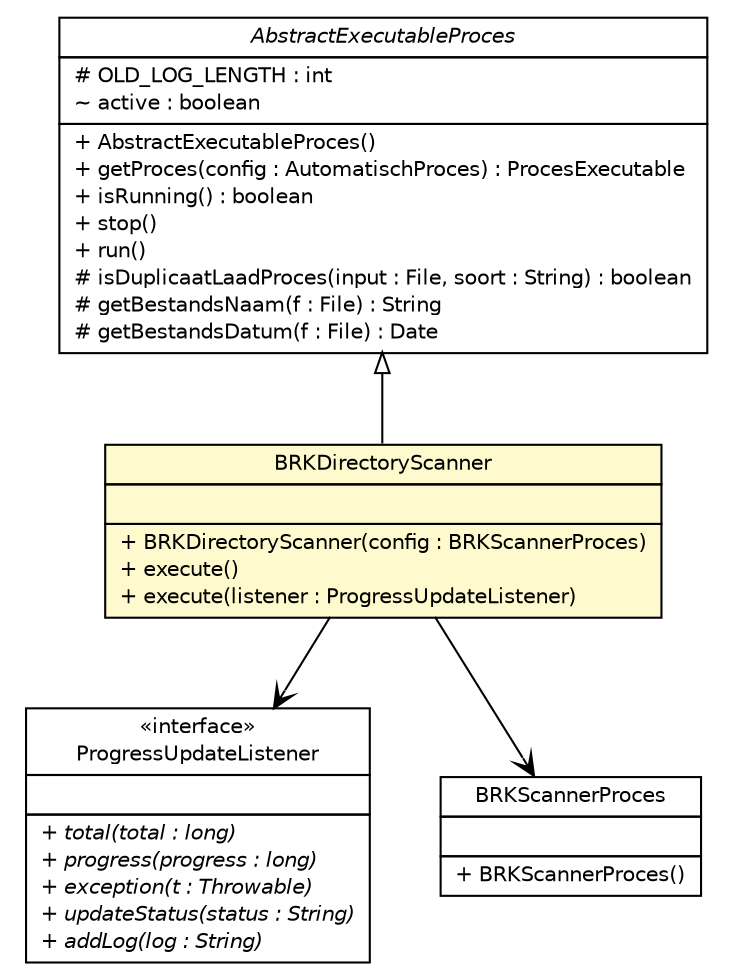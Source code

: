 #!/usr/local/bin/dot
#
# Class diagram 
# Generated by UMLGraph version R5_6-24-gf6e263 (http://www.umlgraph.org/)
#

digraph G {
	edge [fontname="Helvetica",fontsize=10,labelfontname="Helvetica",labelfontsize=10];
	node [fontname="Helvetica",fontsize=10,shape=plaintext];
	nodesep=0.25;
	ranksep=0.5;
	// nl.b3p.brmo.service.scanner.AbstractExecutableProces
	c745 [label=<<table title="nl.b3p.brmo.service.scanner.AbstractExecutableProces" border="0" cellborder="1" cellspacing="0" cellpadding="2" port="p" href="./AbstractExecutableProces.html">
		<tr><td><table border="0" cellspacing="0" cellpadding="1">
<tr><td align="center" balign="center"><font face="Helvetica-Oblique"> AbstractExecutableProces </font></td></tr>
		</table></td></tr>
		<tr><td><table border="0" cellspacing="0" cellpadding="1">
<tr><td align="left" balign="left"> # OLD_LOG_LENGTH : int </td></tr>
<tr><td align="left" balign="left"> ~ active : boolean </td></tr>
		</table></td></tr>
		<tr><td><table border="0" cellspacing="0" cellpadding="1">
<tr><td align="left" balign="left"> + AbstractExecutableProces() </td></tr>
<tr><td align="left" balign="left"> + getProces(config : AutomatischProces) : ProcesExecutable </td></tr>
<tr><td align="left" balign="left"> + isRunning() : boolean </td></tr>
<tr><td align="left" balign="left"> + stop() </td></tr>
<tr><td align="left" balign="left"> + run() </td></tr>
<tr><td align="left" balign="left"> # isDuplicaatLaadProces(input : File, soort : String) : boolean </td></tr>
<tr><td align="left" balign="left"> # getBestandsNaam(f : File) : String </td></tr>
<tr><td align="left" balign="left"> # getBestandsDatum(f : File) : Date </td></tr>
		</table></td></tr>
		</table>>, URL="./AbstractExecutableProces.html", fontname="Helvetica", fontcolor="black", fontsize=10.0];
	// nl.b3p.brmo.service.scanner.ProgressUpdateListener
	c747 [label=<<table title="nl.b3p.brmo.service.scanner.ProgressUpdateListener" border="0" cellborder="1" cellspacing="0" cellpadding="2" port="p" href="./ProgressUpdateListener.html">
		<tr><td><table border="0" cellspacing="0" cellpadding="1">
<tr><td align="center" balign="center"> &#171;interface&#187; </td></tr>
<tr><td align="center" balign="center"> ProgressUpdateListener </td></tr>
		</table></td></tr>
		<tr><td><table border="0" cellspacing="0" cellpadding="1">
<tr><td align="left" balign="left">  </td></tr>
		</table></td></tr>
		<tr><td><table border="0" cellspacing="0" cellpadding="1">
<tr><td align="left" balign="left"><font face="Helvetica-Oblique" point-size="10.0"> + total(total : long) </font></td></tr>
<tr><td align="left" balign="left"><font face="Helvetica-Oblique" point-size="10.0"> + progress(progress : long) </font></td></tr>
<tr><td align="left" balign="left"><font face="Helvetica-Oblique" point-size="10.0"> + exception(t : Throwable) </font></td></tr>
<tr><td align="left" balign="left"><font face="Helvetica-Oblique" point-size="10.0"> + updateStatus(status : String) </font></td></tr>
<tr><td align="left" balign="left"><font face="Helvetica-Oblique" point-size="10.0"> + addLog(log : String) </font></td></tr>
		</table></td></tr>
		</table>>, URL="./ProgressUpdateListener.html", fontname="Helvetica", fontcolor="black", fontsize=10.0];
	// nl.b3p.brmo.service.scanner.BRKDirectoryScanner
	c751 [label=<<table title="nl.b3p.brmo.service.scanner.BRKDirectoryScanner" border="0" cellborder="1" cellspacing="0" cellpadding="2" port="p" bgcolor="lemonChiffon" href="./BRKDirectoryScanner.html">
		<tr><td><table border="0" cellspacing="0" cellpadding="1">
<tr><td align="center" balign="center"> BRKDirectoryScanner </td></tr>
		</table></td></tr>
		<tr><td><table border="0" cellspacing="0" cellpadding="1">
<tr><td align="left" balign="left">  </td></tr>
		</table></td></tr>
		<tr><td><table border="0" cellspacing="0" cellpadding="1">
<tr><td align="left" balign="left"> + BRKDirectoryScanner(config : BRKScannerProces) </td></tr>
<tr><td align="left" balign="left"> + execute() </td></tr>
<tr><td align="left" balign="left"> + execute(listener : ProgressUpdateListener) </td></tr>
		</table></td></tr>
		</table>>, URL="./BRKDirectoryScanner.html", fontname="Helvetica", fontcolor="black", fontsize=10.0];
	//nl.b3p.brmo.service.scanner.BRKDirectoryScanner extends nl.b3p.brmo.service.scanner.AbstractExecutableProces
	c745:p -> c751:p [dir=back,arrowtail=empty];
	// nl.b3p.brmo.service.scanner.BRKDirectoryScanner NAVASSOC nl.b3p.brmo.persistence.staging.BRKScannerProces
	c751:p -> c761:p [taillabel="", label="", headlabel="", fontname="Helvetica", fontcolor="black", fontsize=10.0, color="black", arrowhead=open];
	// nl.b3p.brmo.service.scanner.BRKDirectoryScanner NAVASSOC nl.b3p.brmo.service.scanner.ProgressUpdateListener
	c751:p -> c747:p [taillabel="", label="", headlabel="", fontname="Helvetica", fontcolor="black", fontsize=10.0, color="black", arrowhead=open];
	// nl.b3p.brmo.persistence.staging.BRKScannerProces
	c761 [label=<<table title="nl.b3p.brmo.persistence.staging.BRKScannerProces" border="0" cellborder="1" cellspacing="0" cellpadding="2" port="p">
		<tr><td><table border="0" cellspacing="0" cellpadding="1">
<tr><td align="center" balign="center"> BRKScannerProces </td></tr>
		</table></td></tr>
		<tr><td><table border="0" cellspacing="0" cellpadding="1">
<tr><td align="left" balign="left">  </td></tr>
		</table></td></tr>
		<tr><td><table border="0" cellspacing="0" cellpadding="1">
<tr><td align="left" balign="left"> + BRKScannerProces() </td></tr>
		</table></td></tr>
		</table>>, URL="null", fontname="Helvetica", fontcolor="black", fontsize=10.0];
}

